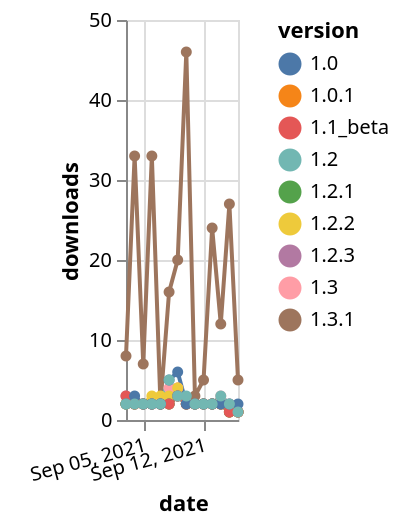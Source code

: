 {"$schema": "https://vega.github.io/schema/vega-lite/v5.json", "description": "A simple bar chart with embedded data.", "data": {"values": [{"date": "2021-09-03", "total": 1673, "delta": 2, "version": "1.0.1"}, {"date": "2021-09-04", "total": 1675, "delta": 2, "version": "1.0.1"}, {"date": "2021-09-05", "total": 1677, "delta": 2, "version": "1.0.1"}, {"date": "2021-09-06", "total": 1679, "delta": 2, "version": "1.0.1"}, {"date": "2021-09-07", "total": 1681, "delta": 2, "version": "1.0.1"}, {"date": "2021-09-08", "total": 1683, "delta": 2, "version": "1.0.1"}, {"date": "2021-09-09", "total": 1687, "delta": 4, "version": "1.0.1"}, {"date": "2021-09-10", "total": 1689, "delta": 2, "version": "1.0.1"}, {"date": "2021-09-11", "total": 1691, "delta": 2, "version": "1.0.1"}, {"date": "2021-09-12", "total": 1693, "delta": 2, "version": "1.0.1"}, {"date": "2021-09-13", "total": 1695, "delta": 2, "version": "1.0.1"}, {"date": "2021-09-14", "total": 1697, "delta": 2, "version": "1.0.1"}, {"date": "2021-09-15", "total": 1698, "delta": 1, "version": "1.0.1"}, {"date": "2021-09-16", "total": 1699, "delta": 1, "version": "1.0.1"}, {"date": "2021-09-03", "total": 1156, "delta": 2, "version": "1.3"}, {"date": "2021-09-04", "total": 1158, "delta": 2, "version": "1.3"}, {"date": "2021-09-05", "total": 1160, "delta": 2, "version": "1.3"}, {"date": "2021-09-06", "total": 1162, "delta": 2, "version": "1.3"}, {"date": "2021-09-07", "total": 1164, "delta": 2, "version": "1.3"}, {"date": "2021-09-08", "total": 1168, "delta": 4, "version": "1.3"}, {"date": "2021-09-09", "total": 1172, "delta": 4, "version": "1.3"}, {"date": "2021-09-10", "total": 1174, "delta": 2, "version": "1.3"}, {"date": "2021-09-11", "total": 1176, "delta": 2, "version": "1.3"}, {"date": "2021-09-12", "total": 1178, "delta": 2, "version": "1.3"}, {"date": "2021-09-13", "total": 1180, "delta": 2, "version": "1.3"}, {"date": "2021-09-14", "total": 1183, "delta": 3, "version": "1.3"}, {"date": "2021-09-15", "total": 1185, "delta": 2, "version": "1.3"}, {"date": "2021-09-16", "total": 1186, "delta": 1, "version": "1.3"}, {"date": "2021-09-03", "total": 3210, "delta": 2, "version": "1.2.2"}, {"date": "2021-09-04", "total": 3212, "delta": 2, "version": "1.2.2"}, {"date": "2021-09-05", "total": 3214, "delta": 2, "version": "1.2.2"}, {"date": "2021-09-06", "total": 3217, "delta": 3, "version": "1.2.2"}, {"date": "2021-09-07", "total": 3220, "delta": 3, "version": "1.2.2"}, {"date": "2021-09-08", "total": 3223, "delta": 3, "version": "1.2.2"}, {"date": "2021-09-09", "total": 3227, "delta": 4, "version": "1.2.2"}, {"date": "2021-09-10", "total": 3229, "delta": 2, "version": "1.2.2"}, {"date": "2021-09-11", "total": 3231, "delta": 2, "version": "1.2.2"}, {"date": "2021-09-12", "total": 3233, "delta": 2, "version": "1.2.2"}, {"date": "2021-09-13", "total": 3235, "delta": 2, "version": "1.2.2"}, {"date": "2021-09-14", "total": 3237, "delta": 2, "version": "1.2.2"}, {"date": "2021-09-15", "total": 3238, "delta": 1, "version": "1.2.2"}, {"date": "2021-09-16", "total": 3239, "delta": 1, "version": "1.2.2"}, {"date": "2021-09-03", "total": 5382, "delta": 8, "version": "1.3.1"}, {"date": "2021-09-04", "total": 5415, "delta": 33, "version": "1.3.1"}, {"date": "2021-09-05", "total": 5422, "delta": 7, "version": "1.3.1"}, {"date": "2021-09-06", "total": 5455, "delta": 33, "version": "1.3.1"}, {"date": "2021-09-07", "total": 5457, "delta": 2, "version": "1.3.1"}, {"date": "2021-09-08", "total": 5473, "delta": 16, "version": "1.3.1"}, {"date": "2021-09-09", "total": 5493, "delta": 20, "version": "1.3.1"}, {"date": "2021-09-10", "total": 5539, "delta": 46, "version": "1.3.1"}, {"date": "2021-09-11", "total": 5542, "delta": 3, "version": "1.3.1"}, {"date": "2021-09-12", "total": 5547, "delta": 5, "version": "1.3.1"}, {"date": "2021-09-13", "total": 5571, "delta": 24, "version": "1.3.1"}, {"date": "2021-09-14", "total": 5583, "delta": 12, "version": "1.3.1"}, {"date": "2021-09-15", "total": 5610, "delta": 27, "version": "1.3.1"}, {"date": "2021-09-16", "total": 5615, "delta": 5, "version": "1.3.1"}, {"date": "2021-09-03", "total": 989, "delta": 3, "version": "1.2.3"}, {"date": "2021-09-04", "total": 991, "delta": 2, "version": "1.2.3"}, {"date": "2021-09-05", "total": 993, "delta": 2, "version": "1.2.3"}, {"date": "2021-09-06", "total": 995, "delta": 2, "version": "1.2.3"}, {"date": "2021-09-07", "total": 997, "delta": 2, "version": "1.2.3"}, {"date": "2021-09-08", "total": 999, "delta": 2, "version": "1.2.3"}, {"date": "2021-09-09", "total": 1002, "delta": 3, "version": "1.2.3"}, {"date": "2021-09-10", "total": 1004, "delta": 2, "version": "1.2.3"}, {"date": "2021-09-11", "total": 1006, "delta": 2, "version": "1.2.3"}, {"date": "2021-09-12", "total": 1008, "delta": 2, "version": "1.2.3"}, {"date": "2021-09-13", "total": 1010, "delta": 2, "version": "1.2.3"}, {"date": "2021-09-14", "total": 1012, "delta": 2, "version": "1.2.3"}, {"date": "2021-09-15", "total": 1013, "delta": 1, "version": "1.2.3"}, {"date": "2021-09-16", "total": 1014, "delta": 1, "version": "1.2.3"}, {"date": "2021-09-03", "total": 1182, "delta": 2, "version": "1.2.1"}, {"date": "2021-09-04", "total": 1184, "delta": 2, "version": "1.2.1"}, {"date": "2021-09-05", "total": 1186, "delta": 2, "version": "1.2.1"}, {"date": "2021-09-06", "total": 1188, "delta": 2, "version": "1.2.1"}, {"date": "2021-09-07", "total": 1190, "delta": 2, "version": "1.2.1"}, {"date": "2021-09-08", "total": 1192, "delta": 2, "version": "1.2.1"}, {"date": "2021-09-09", "total": 1195, "delta": 3, "version": "1.2.1"}, {"date": "2021-09-10", "total": 1197, "delta": 2, "version": "1.2.1"}, {"date": "2021-09-11", "total": 1199, "delta": 2, "version": "1.2.1"}, {"date": "2021-09-12", "total": 1201, "delta": 2, "version": "1.2.1"}, {"date": "2021-09-13", "total": 1203, "delta": 2, "version": "1.2.1"}, {"date": "2021-09-14", "total": 1205, "delta": 2, "version": "1.2.1"}, {"date": "2021-09-15", "total": 1206, "delta": 1, "version": "1.2.1"}, {"date": "2021-09-16", "total": 1207, "delta": 1, "version": "1.2.1"}, {"date": "2021-09-03", "total": 1160, "delta": 3, "version": "1.1_beta"}, {"date": "2021-09-04", "total": 1162, "delta": 2, "version": "1.1_beta"}, {"date": "2021-09-05", "total": 1164, "delta": 2, "version": "1.1_beta"}, {"date": "2021-09-06", "total": 1166, "delta": 2, "version": "1.1_beta"}, {"date": "2021-09-07", "total": 1168, "delta": 2, "version": "1.1_beta"}, {"date": "2021-09-08", "total": 1170, "delta": 2, "version": "1.1_beta"}, {"date": "2021-09-09", "total": 1173, "delta": 3, "version": "1.1_beta"}, {"date": "2021-09-10", "total": 1175, "delta": 2, "version": "1.1_beta"}, {"date": "2021-09-11", "total": 1177, "delta": 2, "version": "1.1_beta"}, {"date": "2021-09-12", "total": 1179, "delta": 2, "version": "1.1_beta"}, {"date": "2021-09-13", "total": 1181, "delta": 2, "version": "1.1_beta"}, {"date": "2021-09-14", "total": 1183, "delta": 2, "version": "1.1_beta"}, {"date": "2021-09-15", "total": 1184, "delta": 1, "version": "1.1_beta"}, {"date": "2021-09-16", "total": 1185, "delta": 1, "version": "1.1_beta"}, {"date": "2021-09-03", "total": 2935, "delta": 2, "version": "1.0"}, {"date": "2021-09-04", "total": 2938, "delta": 3, "version": "1.0"}, {"date": "2021-09-05", "total": 2940, "delta": 2, "version": "1.0"}, {"date": "2021-09-06", "total": 2942, "delta": 2, "version": "1.0"}, {"date": "2021-09-07", "total": 2944, "delta": 2, "version": "1.0"}, {"date": "2021-09-08", "total": 2949, "delta": 5, "version": "1.0"}, {"date": "2021-09-09", "total": 2955, "delta": 6, "version": "1.0"}, {"date": "2021-09-10", "total": 2957, "delta": 2, "version": "1.0"}, {"date": "2021-09-11", "total": 2959, "delta": 2, "version": "1.0"}, {"date": "2021-09-12", "total": 2961, "delta": 2, "version": "1.0"}, {"date": "2021-09-13", "total": 2963, "delta": 2, "version": "1.0"}, {"date": "2021-09-14", "total": 2965, "delta": 2, "version": "1.0"}, {"date": "2021-09-15", "total": 2967, "delta": 2, "version": "1.0"}, {"date": "2021-09-16", "total": 2969, "delta": 2, "version": "1.0"}, {"date": "2021-09-03", "total": 1330, "delta": 2, "version": "1.2"}, {"date": "2021-09-04", "total": 1332, "delta": 2, "version": "1.2"}, {"date": "2021-09-05", "total": 1334, "delta": 2, "version": "1.2"}, {"date": "2021-09-06", "total": 1336, "delta": 2, "version": "1.2"}, {"date": "2021-09-07", "total": 1338, "delta": 2, "version": "1.2"}, {"date": "2021-09-08", "total": 1343, "delta": 5, "version": "1.2"}, {"date": "2021-09-09", "total": 1346, "delta": 3, "version": "1.2"}, {"date": "2021-09-10", "total": 1349, "delta": 3, "version": "1.2"}, {"date": "2021-09-11", "total": 1351, "delta": 2, "version": "1.2"}, {"date": "2021-09-12", "total": 1353, "delta": 2, "version": "1.2"}, {"date": "2021-09-13", "total": 1355, "delta": 2, "version": "1.2"}, {"date": "2021-09-14", "total": 1358, "delta": 3, "version": "1.2"}, {"date": "2021-09-15", "total": 1360, "delta": 2, "version": "1.2"}, {"date": "2021-09-16", "total": 1361, "delta": 1, "version": "1.2"}]}, "width": "container", "mark": {"type": "line", "point": {"filled": true}}, "encoding": {"x": {"field": "date", "type": "temporal", "timeUnit": "yearmonthdate", "title": "date", "axis": {"labelAngle": -15}}, "y": {"field": "delta", "type": "quantitative", "title": "downloads"}, "color": {"field": "version", "type": "nominal"}, "tooltip": {"field": "delta"}}}